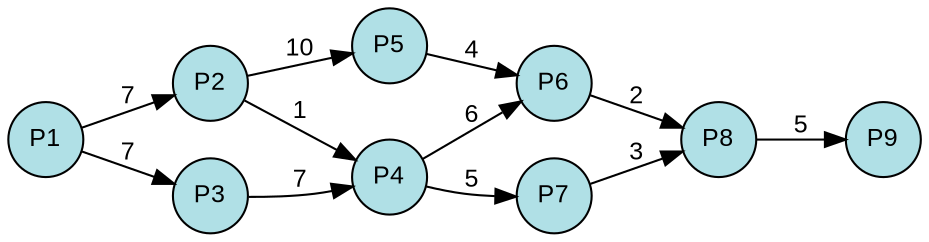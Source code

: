digraph {
  splines=true;
node [margin=0 fontname=arial fontcolor=black fontsize=12 shape=circle width=0.5 fixedsize=true style=filled fillcolor=powderblue]
  1 [label="P1"]
  2 [label="P2"]
  3 [label="P3"]
  4 [label="P4"]
  5 [label="P5"]
  6 [label="P6"]
  7 [label="P7"]
  8 [label="P8"]
  9 [label="P9"]
rankdir=LR
edge [margin=0 fontname=arial fontcolor=black fontsize=12]
	1 -> 2 [label="7"]
	1 -> 3 [label="7"]
	2 -> 4 [label="1"]
	3 -> 4 [label="7"]
	2 -> 5 [label="10"]
	4 -> 6 [label="6"]
	5 -> 6 [label="4"]
	4 -> 7 [label="5"]
	6 -> 8 [label="2"]
	7 -> 8 [label="3"]
	8 -> 9 [label="5"]
	{rank=same  1 }
	{rank=same  2, 3 }
	{rank=same  4, 5 }
	{rank=same  6, 7 }
	{rank=same  8 }
	{rank=same  9 }
} 
